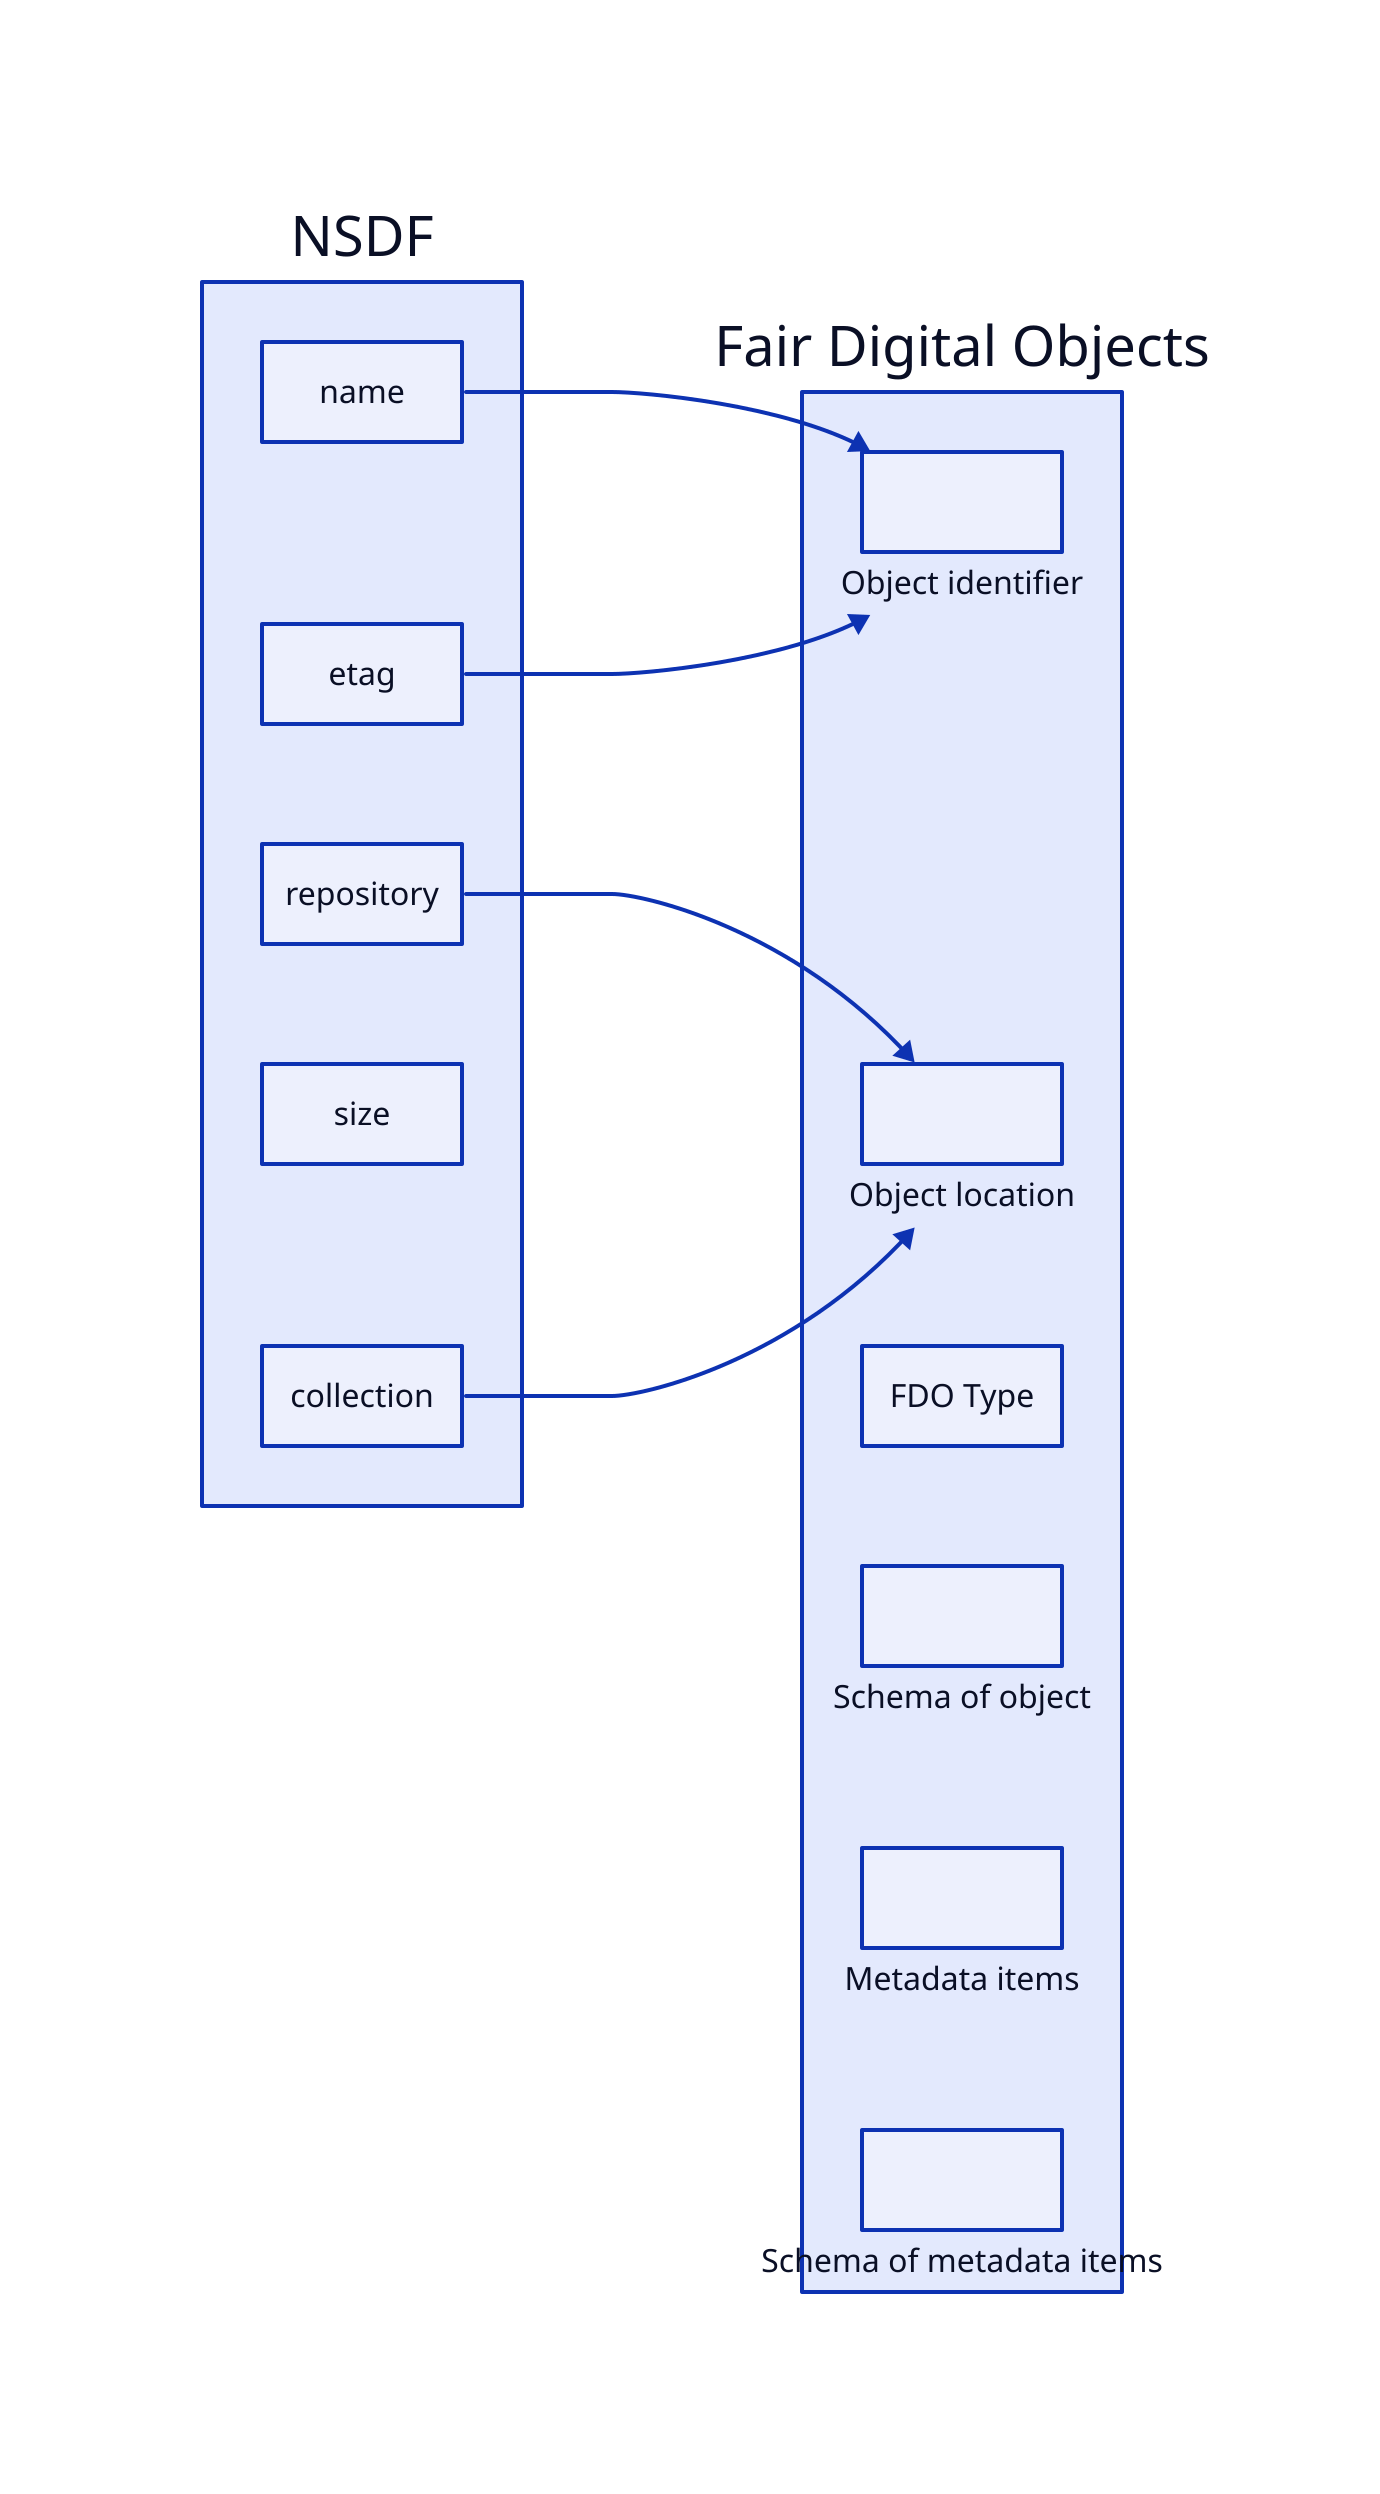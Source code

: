 direction: right

fdo: Fair Digital Objects
fdo.id: Object identifier {
  width: 100
  height: 50
}
fdo.ol: Object location {
  width: 100
  height: 50
}
fdo.type: FDO Type {
  width: 100
  height: 50
}
fdo.schema: Schema of object {
  width: 100
  height: 50
}
fdo.meta: Metadata items {
  width: 100
  height: 50
}
fdo.metaschema: Schema of metadata items {
  width: 100
  height: 50
}

nsdf: NSDF
nsdf.repository {
  width: 100
  height: 50
}
nsdf.collection {
  width: 100
  height: 50
}
nsdf.name {
  width: 100
  height: 50
}
nsdf.size {
  width: 100
  height: 50
}
nsdf.etag {
  width: 100
  height: 50
}

nsdf.repository -> fdo.ol
nsdf.collection -> fdo.ol
nsdf.name -> fdo.id
# nsdf.size ->
nsdf.etag -> fdo.id
